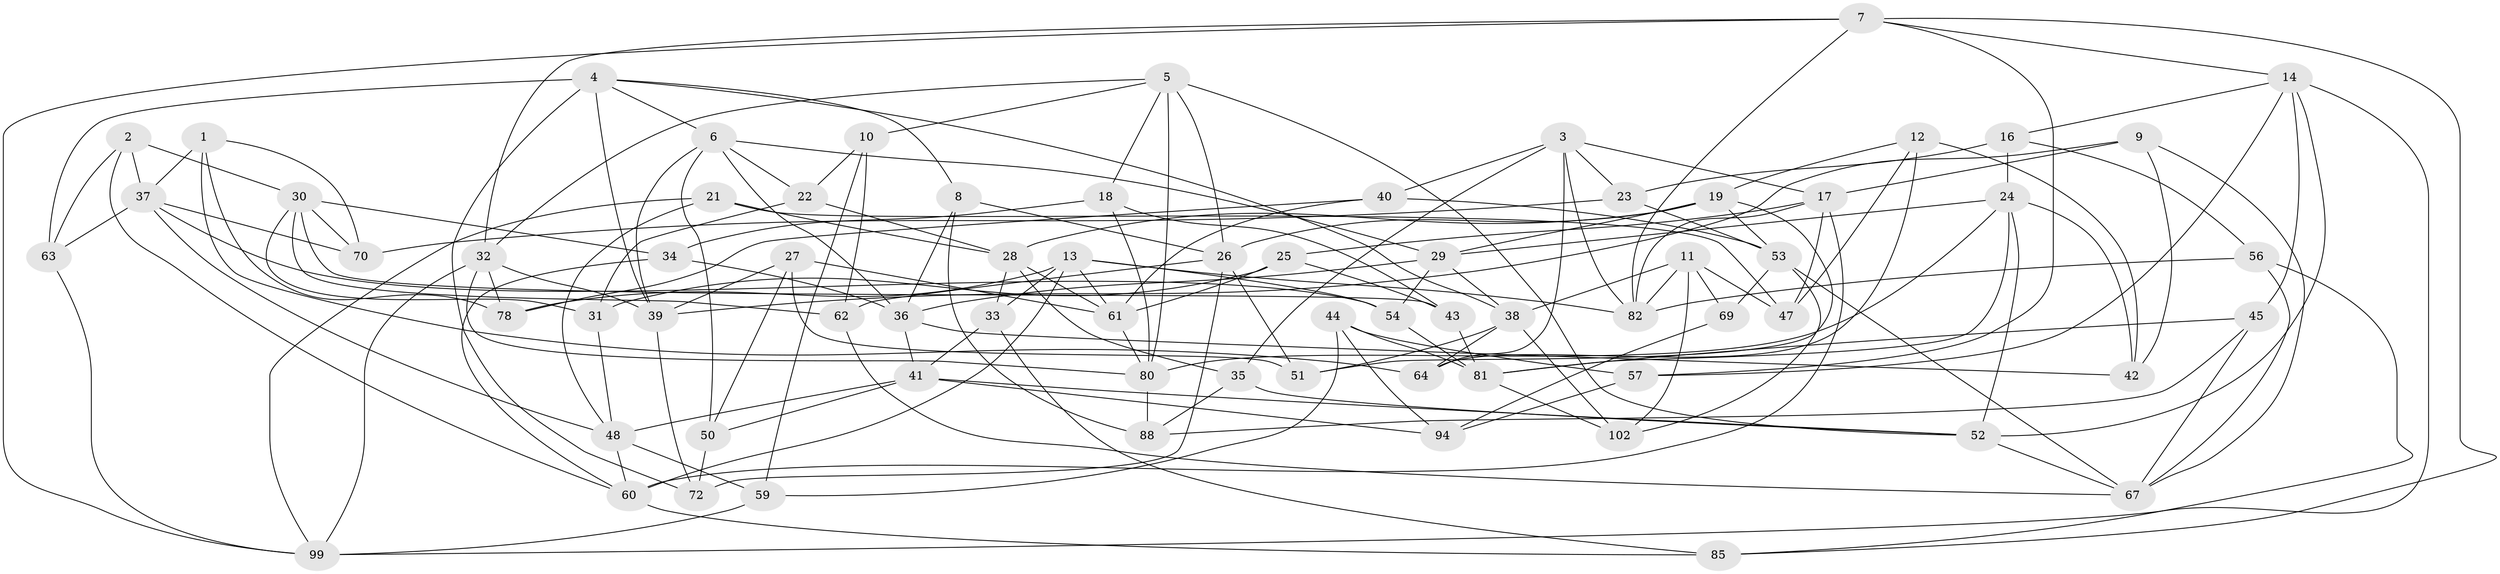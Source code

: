 // Generated by graph-tools (version 1.1) at 2025/24/03/03/25 07:24:27]
// undirected, 71 vertices, 172 edges
graph export_dot {
graph [start="1"]
  node [color=gray90,style=filled];
  1;
  2;
  3 [super="+66"];
  4 [super="+91"];
  5 [super="+98"];
  6 [super="+97"];
  7 [super="+15"];
  8;
  9;
  10;
  11 [super="+46"];
  12;
  13 [super="+20"];
  14 [super="+55"];
  16;
  17 [super="+58"];
  18;
  19 [super="+76"];
  21;
  22;
  23;
  24 [super="+68"];
  25;
  26 [super="+65"];
  27;
  28 [super="+84"];
  29 [super="+89"];
  30 [super="+73"];
  31;
  32 [super="+49"];
  33;
  34;
  35;
  36 [super="+100"];
  37 [super="+71"];
  38 [super="+86"];
  39 [super="+95"];
  40;
  41 [super="+96"];
  42;
  43;
  44;
  45;
  47;
  48 [super="+75"];
  50;
  51;
  52 [super="+87"];
  53 [super="+79"];
  54;
  56;
  57;
  59;
  60 [super="+77"];
  61 [super="+74"];
  62;
  63;
  64;
  67 [super="+93"];
  69;
  70;
  72;
  78;
  80 [super="+83"];
  81 [super="+90"];
  82 [super="+92"];
  85;
  88;
  94;
  99 [super="+101"];
  102;
  1 -- 78;
  1 -- 64;
  1 -- 70;
  1 -- 37;
  2 -- 63;
  2 -- 60;
  2 -- 37;
  2 -- 30;
  3 -- 23;
  3 -- 35;
  3 -- 17;
  3 -- 40;
  3 -- 64;
  3 -- 82;
  4 -- 8;
  4 -- 63;
  4 -- 38;
  4 -- 72;
  4 -- 6;
  4 -- 39;
  5 -- 26;
  5 -- 10;
  5 -- 32;
  5 -- 18;
  5 -- 52;
  5 -- 80;
  6 -- 36;
  6 -- 39;
  6 -- 50;
  6 -- 29;
  6 -- 22;
  7 -- 82;
  7 -- 14;
  7 -- 57;
  7 -- 32;
  7 -- 99;
  7 -- 85;
  8 -- 88;
  8 -- 36;
  8 -- 26;
  9 -- 42;
  9 -- 17;
  9 -- 39;
  9 -- 67;
  10 -- 62;
  10 -- 22;
  10 -- 59;
  11 -- 38;
  11 -- 69 [weight=2];
  11 -- 102;
  11 -- 47;
  11 -- 82;
  12 -- 47;
  12 -- 64;
  12 -- 42;
  12 -- 19;
  13 -- 78;
  13 -- 61;
  13 -- 60;
  13 -- 33;
  13 -- 82;
  13 -- 54;
  14 -- 16;
  14 -- 52;
  14 -- 57;
  14 -- 99;
  14 -- 45;
  16 -- 56;
  16 -- 23;
  16 -- 24;
  17 -- 47;
  17 -- 25;
  17 -- 82;
  17 -- 60;
  18 -- 80;
  18 -- 43;
  18 -- 34;
  19 -- 51;
  19 -- 29;
  19 -- 28;
  19 -- 26;
  19 -- 53;
  21 -- 47;
  21 -- 48;
  21 -- 99;
  21 -- 28;
  22 -- 31;
  22 -- 28;
  23 -- 70;
  23 -- 53;
  24 -- 52;
  24 -- 42;
  24 -- 80;
  24 -- 29;
  24 -- 81;
  25 -- 43;
  25 -- 31;
  25 -- 61;
  26 -- 62;
  26 -- 72;
  26 -- 51;
  27 -- 51;
  27 -- 39;
  27 -- 50;
  27 -- 61;
  28 -- 33;
  28 -- 61;
  28 -- 35;
  29 -- 54;
  29 -- 38;
  29 -- 36;
  30 -- 43;
  30 -- 70;
  30 -- 31;
  30 -- 62;
  30 -- 34;
  31 -- 48;
  32 -- 39;
  32 -- 99;
  32 -- 78;
  32 -- 80;
  33 -- 85;
  33 -- 41;
  34 -- 60;
  34 -- 36;
  35 -- 88;
  35 -- 52;
  36 -- 41;
  36 -- 42;
  37 -- 54;
  37 -- 70;
  37 -- 63;
  37 -- 48;
  38 -- 64;
  38 -- 102;
  38 -- 51;
  39 -- 72;
  40 -- 78;
  40 -- 61;
  40 -- 53;
  41 -- 50;
  41 -- 48;
  41 -- 52;
  41 -- 94;
  43 -- 81;
  44 -- 59;
  44 -- 81;
  44 -- 94;
  44 -- 57;
  45 -- 67;
  45 -- 88;
  45 -- 81;
  48 -- 59;
  48 -- 60;
  50 -- 72;
  52 -- 67;
  53 -- 102;
  53 -- 69;
  53 -- 67;
  54 -- 81;
  56 -- 67;
  56 -- 85;
  56 -- 82;
  57 -- 94;
  59 -- 99;
  60 -- 85;
  61 -- 80;
  62 -- 67;
  63 -- 99;
  69 -- 94;
  80 -- 88;
  81 -- 102;
}
